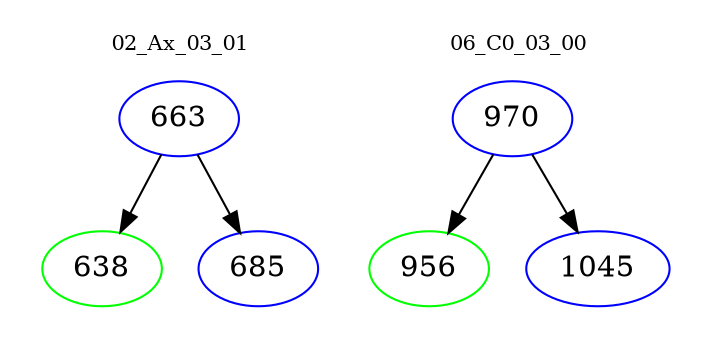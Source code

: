 digraph{
subgraph cluster_0 {
color = white
label = "02_Ax_03_01";
fontsize=10;
T0_663 [label="663", color="blue"]
T0_663 -> T0_638 [color="black"]
T0_638 [label="638", color="green"]
T0_663 -> T0_685 [color="black"]
T0_685 [label="685", color="blue"]
}
subgraph cluster_1 {
color = white
label = "06_C0_03_00";
fontsize=10;
T1_970 [label="970", color="blue"]
T1_970 -> T1_956 [color="black"]
T1_956 [label="956", color="green"]
T1_970 -> T1_1045 [color="black"]
T1_1045 [label="1045", color="blue"]
}
}
